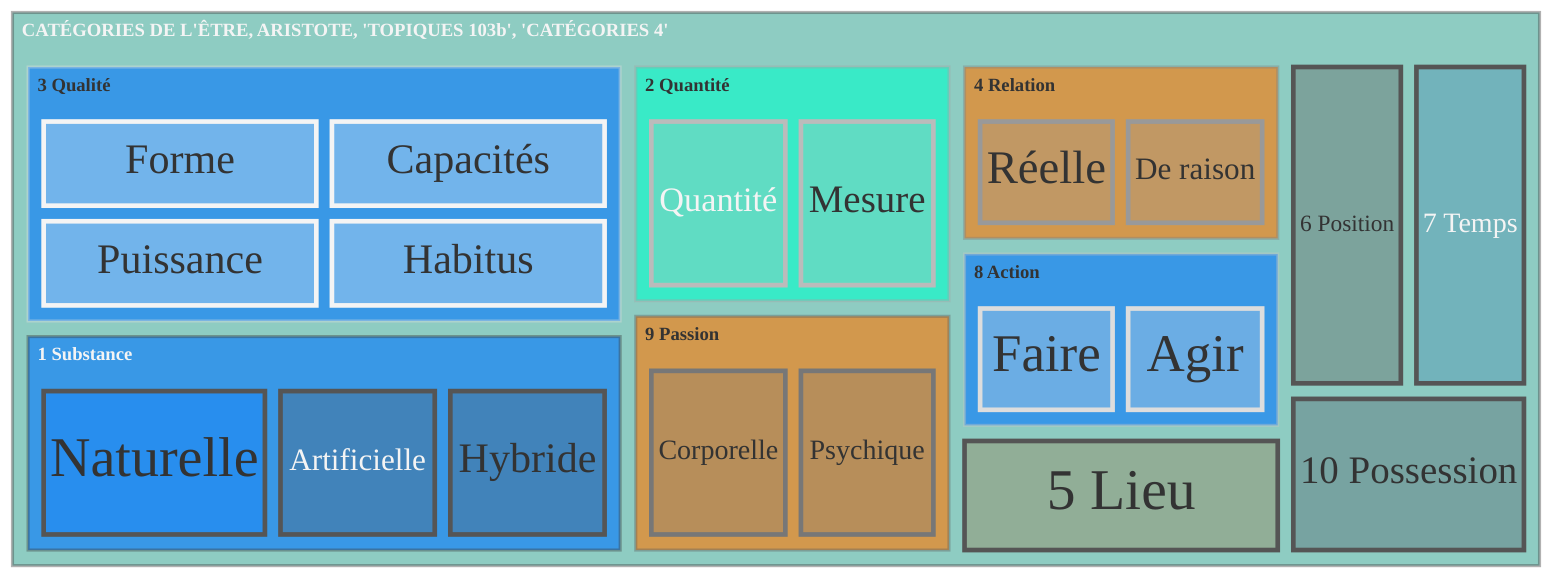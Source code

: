 ---
config:
  theme: neutral
  themeVariables:
    fontFamily: verdana
  treemap:
    showValues: false
    labelFontSize: 24
---
treemap-beta
"CATÉGORIES DE L'ÊTRE, ARISTOTE, 'TOPIQUES 103b', 'CATÉGORIES 4'":::menthe
  "1 Substance":::azul
    "Naturelle": 28:::azul
    "Artificielle": 20
    "Hybride": 20
  "2 Quantité":::turquoise
    "Quantité": 20
    "Mesure": 20
  "3 Qualité":::azul
    "Forme": 20
    "Puissance": 20
    "Capacités": 20
    "Habitus": 20
  "4 Relation":::orange
    "Réelle": 15
    "De raison": 15
  "5 Lieu": 20:::ocre
  "6 Position": 20:::marron
  "7 Temps": 20:::bleu
  "8 Action":::azul
    "Faire": 15
    "Agir": 15
  "9 Passion":::orange
    "Corporelle": 20
    "Psychique": 20
  "10 Possession": 20:::ardoise
classDef azul fill:#07F
classDef turquoise fill:#0FC
classDef orange fill:#F70
classDef ocre fill:#963
classDef bleu fill:#37A
classDef menthe fill:#4A9
classDef marron fill:#544
classDef ardoise fill:#445